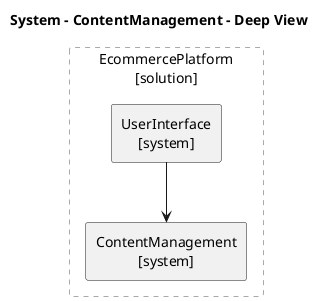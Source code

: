 @startuml EcommercePlatform.ContentManagement_deep
title System - ContentManagement - Deep View
skinparam defaultTextAlignment center
skinparam defaultTextAlignment<<atomic>> center
skinparam wrapWidth 200
skinparam maxMessageSize 150
hide stereotype
<style>
.composite {
BackgroundColor: transparent
LineColor: darkgray
LineStyle: 5
FontStyle: normal
}
</style>
rectangle EcommercePlatform as "EcommercePlatform\n[solution]" <<composite>> {
rectangle EcommercePlatform.UserInterface <<system>> <<atomic>> [
UserInterface
[system]
]
rectangle EcommercePlatform.ContentManagement <<system>> <<atomic>> [
ContentManagement
[system]
]
}
EcommercePlatform.UserInterface --> EcommercePlatform.ContentManagement
@enduml
